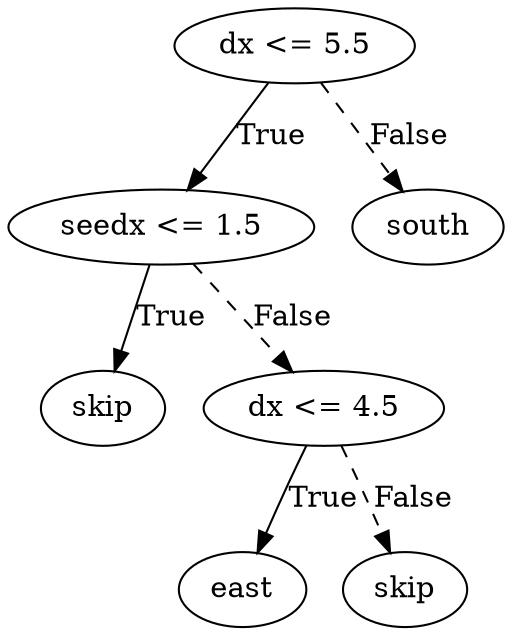 digraph {
0 [label="dx <= 5.5"];
1 [label="seedx <= 1.5"];
2 [label="skip"];
1 -> 2 [label="True"];
3 [label="dx <= 4.5"];
4 [label="east"];
3 -> 4 [label="True"];
5 [label="skip"];
3 -> 5 [style="dashed", label="False"];
1 -> 3 [style="dashed", label="False"];
0 -> 1 [label="True"];
6 [label="south"];
0 -> 6 [style="dashed", label="False"];

}
